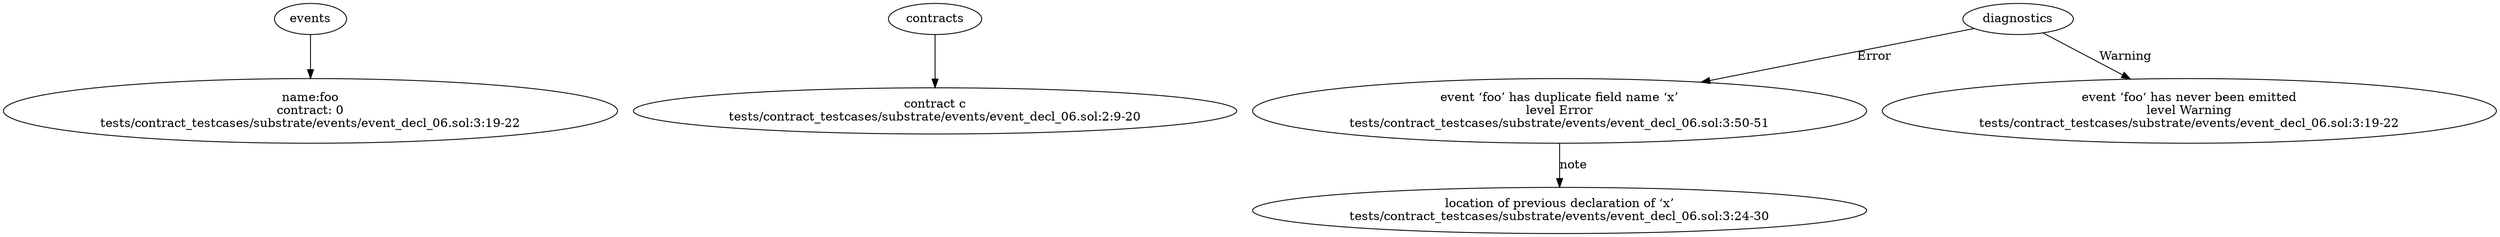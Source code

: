 strict digraph "tests/contract_testcases/substrate/events/event_decl_06.sol" {
	foo [label="name:foo\ncontract: 0\ntests/contract_testcases/substrate/events/event_decl_06.sol:3:19-22"]
	contract [label="contract c\ntests/contract_testcases/substrate/events/event_decl_06.sol:2:9-20"]
	diagnostic [label="event ‘foo’ has duplicate field name ‘x’\nlevel Error\ntests/contract_testcases/substrate/events/event_decl_06.sol:3:50-51"]
	note [label="location of previous declaration of ‘x’\ntests/contract_testcases/substrate/events/event_decl_06.sol:3:24-30"]
	diagnostic_8 [label="event ‘foo‘ has never been emitted\nlevel Warning\ntests/contract_testcases/substrate/events/event_decl_06.sol:3:19-22"]
	events -> foo
	contracts -> contract
	diagnostics -> diagnostic [label="Error"]
	diagnostic -> note [label="note"]
	diagnostics -> diagnostic_8 [label="Warning"]
}
